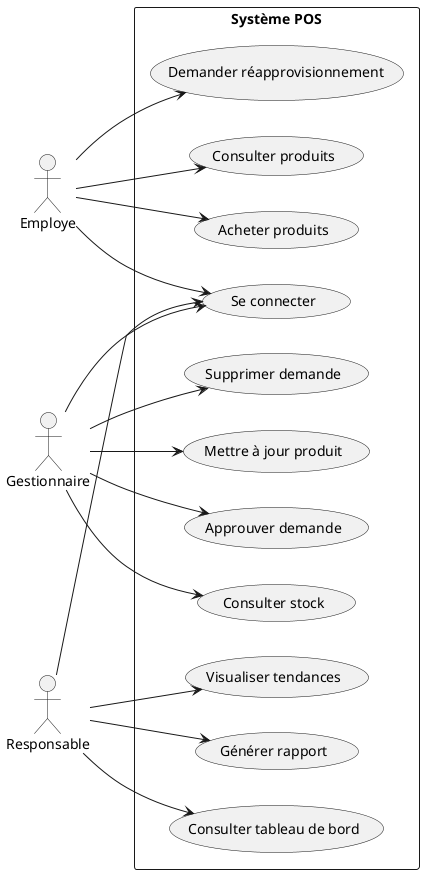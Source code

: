 @startuml usecase-pos
left to right direction

actor Employe
actor Gestionnaire
actor Responsable

rectangle "Système POS" {
  Employe --> (Se connecter)
  Employe --> (Consulter produits)
  Employe --> (Acheter produits)
  Employe --> (Demander réapprovisionnement)

  Gestionnaire --> (Se connecter)
  Gestionnaire --> (Mettre à jour produit)
  Gestionnaire --> (Approuver demande)
  Gestionnaire --> (Consulter stock)
  Gestionnaire --> (Supprimer demande)

  Responsable --> (Se connecter)
  Responsable --> (Générer rapport)
  Responsable --> (Consulter tableau de bord)
  Responsable --> (Visualiser tendances)
}
@enduml